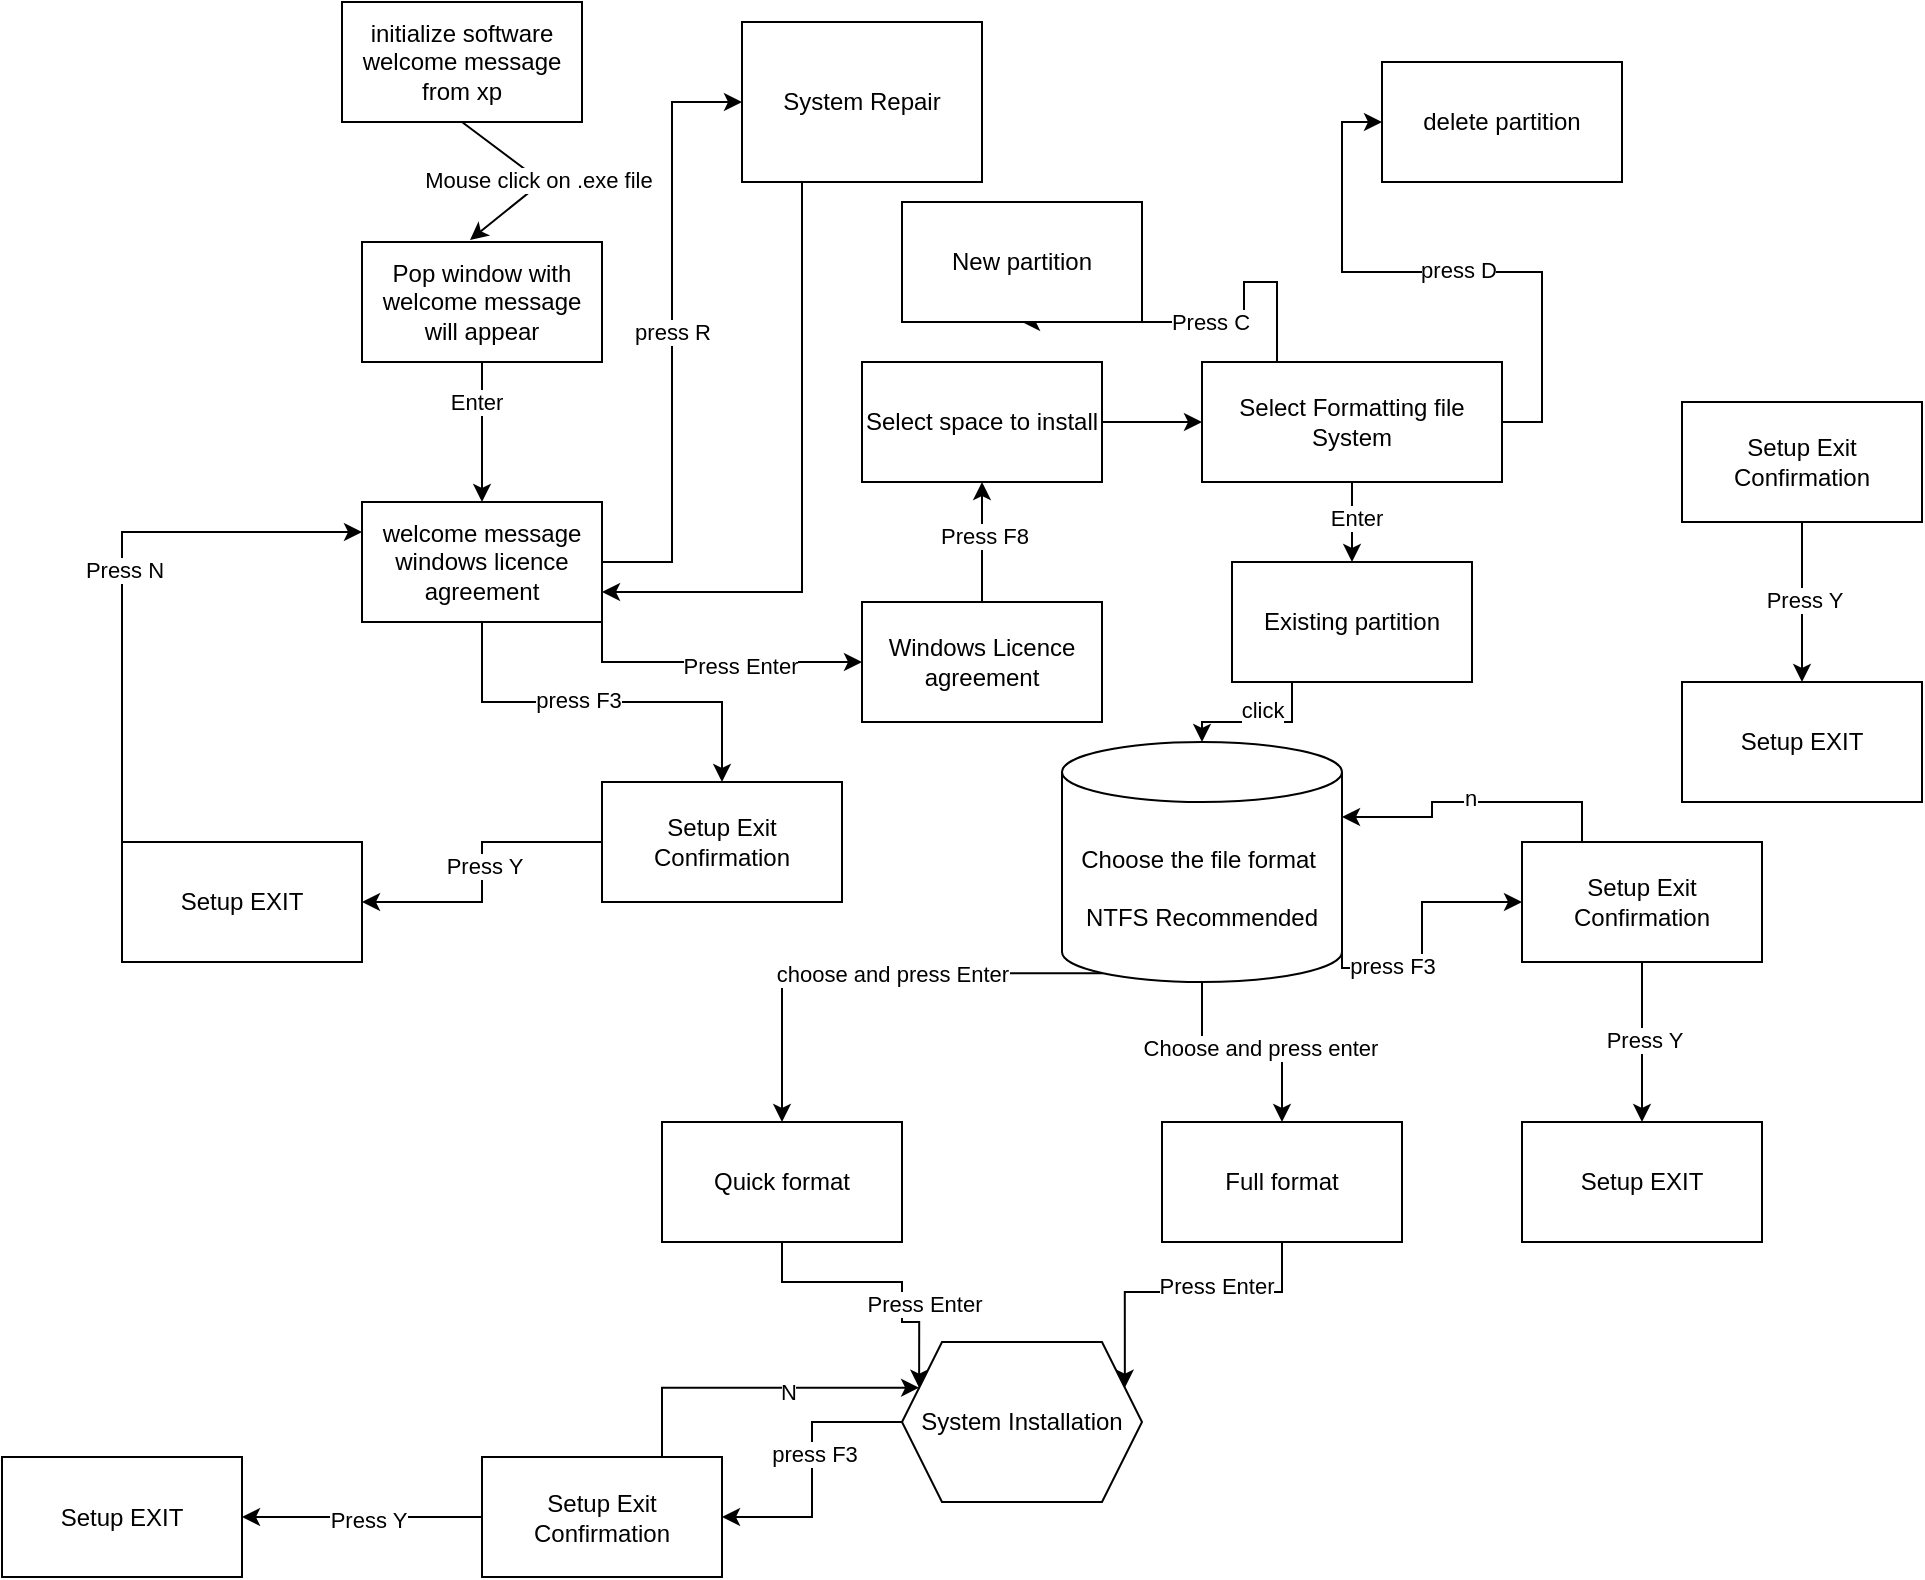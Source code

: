 <mxfile version="23.1.7" type="github">
  <diagram name="Page-1" id="2YBvvXClWsGukQMizWep">
    <mxGraphModel dx="1591" dy="1089" grid="1" gridSize="10" guides="1" tooltips="1" connect="1" arrows="1" fold="1" page="1" pageScale="1" pageWidth="1100" pageHeight="850" math="0" shadow="0">
      <root>
        <mxCell id="0" />
        <mxCell id="1" parent="0" />
        <mxCell id="S-r7GQF2_RwExeyJcbZk-1" value="initialize software&lt;br&gt;welcome message from xp" style="rounded=0;whiteSpace=wrap;html=1;" vertex="1" parent="1">
          <mxGeometry x="10" y="20" width="120" height="60" as="geometry" />
        </mxCell>
        <mxCell id="S-r7GQF2_RwExeyJcbZk-18" value="" style="edgeStyle=orthogonalEdgeStyle;rounded=0;orthogonalLoop=1;jettySize=auto;html=1;" edge="1" parent="1" source="S-r7GQF2_RwExeyJcbZk-2" target="S-r7GQF2_RwExeyJcbZk-17">
          <mxGeometry relative="1" as="geometry" />
        </mxCell>
        <mxCell id="S-r7GQF2_RwExeyJcbZk-25" value="press F3" style="edgeLabel;html=1;align=center;verticalAlign=middle;resizable=0;points=[];" vertex="1" connectable="0" parent="S-r7GQF2_RwExeyJcbZk-18">
          <mxGeometry x="-0.118" y="1" relative="1" as="geometry">
            <mxPoint as="offset" />
          </mxGeometry>
        </mxCell>
        <mxCell id="S-r7GQF2_RwExeyJcbZk-19" style="edgeStyle=orthogonalEdgeStyle;rounded=0;orthogonalLoop=1;jettySize=auto;html=1;exitX=1;exitY=1;exitDx=0;exitDy=0;" edge="1" parent="1" source="S-r7GQF2_RwExeyJcbZk-2" target="S-r7GQF2_RwExeyJcbZk-21">
          <mxGeometry relative="1" as="geometry">
            <mxPoint x="230" y="410" as="targetPoint" />
          </mxGeometry>
        </mxCell>
        <mxCell id="S-r7GQF2_RwExeyJcbZk-32" value="Press Enter" style="edgeLabel;html=1;align=center;verticalAlign=middle;resizable=0;points=[];" vertex="1" connectable="0" parent="S-r7GQF2_RwExeyJcbZk-19">
          <mxGeometry x="0.177" y="-2" relative="1" as="geometry">
            <mxPoint as="offset" />
          </mxGeometry>
        </mxCell>
        <mxCell id="S-r7GQF2_RwExeyJcbZk-20" value="press R" style="edgeStyle=orthogonalEdgeStyle;rounded=0;orthogonalLoop=1;jettySize=auto;html=1;exitX=1;exitY=0.5;exitDx=0;exitDy=0;entryX=0;entryY=0.5;entryDx=0;entryDy=0;" edge="1" parent="1" source="S-r7GQF2_RwExeyJcbZk-2" target="S-r7GQF2_RwExeyJcbZk-22">
          <mxGeometry relative="1" as="geometry">
            <mxPoint x="260" y="290" as="targetPoint" />
          </mxGeometry>
        </mxCell>
        <mxCell id="S-r7GQF2_RwExeyJcbZk-2" value="welcome message windows licence agreement" style="rounded=0;whiteSpace=wrap;html=1;" vertex="1" parent="1">
          <mxGeometry x="20" y="270" width="120" height="60" as="geometry" />
        </mxCell>
        <mxCell id="S-r7GQF2_RwExeyJcbZk-5" value="" style="edgeStyle=orthogonalEdgeStyle;rounded=0;orthogonalLoop=1;jettySize=auto;html=1;" edge="1" parent="1" source="S-r7GQF2_RwExeyJcbZk-3" target="S-r7GQF2_RwExeyJcbZk-2">
          <mxGeometry relative="1" as="geometry" />
        </mxCell>
        <mxCell id="S-r7GQF2_RwExeyJcbZk-15" value="Enter" style="edgeLabel;html=1;align=center;verticalAlign=middle;resizable=0;points=[];" vertex="1" connectable="0" parent="S-r7GQF2_RwExeyJcbZk-5">
          <mxGeometry x="-0.45" y="-3" relative="1" as="geometry">
            <mxPoint as="offset" />
          </mxGeometry>
        </mxCell>
        <mxCell id="S-r7GQF2_RwExeyJcbZk-3" value="Pop window with welcome message will appear" style="rounded=0;whiteSpace=wrap;html=1;" vertex="1" parent="1">
          <mxGeometry x="20" y="140" width="120" height="60" as="geometry" />
        </mxCell>
        <mxCell id="S-r7GQF2_RwExeyJcbZk-4" value="Mouse click on .exe file" style="endArrow=classic;html=1;rounded=0;entryX=0.45;entryY=-0.017;entryDx=0;entryDy=0;entryPerimeter=0;exitX=0.5;exitY=1;exitDx=0;exitDy=0;" edge="1" parent="1" source="S-r7GQF2_RwExeyJcbZk-1" target="S-r7GQF2_RwExeyJcbZk-3">
          <mxGeometry width="50" height="50" relative="1" as="geometry">
            <mxPoint x="340" y="310" as="sourcePoint" />
            <mxPoint x="390" y="260" as="targetPoint" />
            <Array as="points">
              <mxPoint x="110" y="110" />
            </Array>
          </mxGeometry>
        </mxCell>
        <mxCell id="S-r7GQF2_RwExeyJcbZk-28" value="" style="edgeStyle=orthogonalEdgeStyle;rounded=0;orthogonalLoop=1;jettySize=auto;html=1;" edge="1" parent="1" source="S-r7GQF2_RwExeyJcbZk-17" target="S-r7GQF2_RwExeyJcbZk-27">
          <mxGeometry relative="1" as="geometry" />
        </mxCell>
        <mxCell id="S-r7GQF2_RwExeyJcbZk-29" value="Press Y" style="edgeLabel;html=1;align=center;verticalAlign=middle;resizable=0;points=[];" vertex="1" connectable="0" parent="S-r7GQF2_RwExeyJcbZk-28">
          <mxGeometry x="-0.038" y="1" relative="1" as="geometry">
            <mxPoint as="offset" />
          </mxGeometry>
        </mxCell>
        <mxCell id="S-r7GQF2_RwExeyJcbZk-17" value="Setup Exit Confirmation" style="whiteSpace=wrap;html=1;rounded=0;" vertex="1" parent="1">
          <mxGeometry x="140" y="410" width="120" height="60" as="geometry" />
        </mxCell>
        <mxCell id="S-r7GQF2_RwExeyJcbZk-33" style="edgeStyle=orthogonalEdgeStyle;rounded=0;orthogonalLoop=1;jettySize=auto;html=1;exitX=0.5;exitY=0;exitDx=0;exitDy=0;entryX=0.5;entryY=1;entryDx=0;entryDy=0;" edge="1" parent="1" source="S-r7GQF2_RwExeyJcbZk-21" target="S-r7GQF2_RwExeyJcbZk-34">
          <mxGeometry relative="1" as="geometry">
            <mxPoint x="330.429" y="270" as="targetPoint" />
          </mxGeometry>
        </mxCell>
        <mxCell id="S-r7GQF2_RwExeyJcbZk-35" value="Press F8" style="edgeLabel;html=1;align=center;verticalAlign=middle;resizable=0;points=[];" vertex="1" connectable="0" parent="S-r7GQF2_RwExeyJcbZk-33">
          <mxGeometry x="0.11" y="-1" relative="1" as="geometry">
            <mxPoint as="offset" />
          </mxGeometry>
        </mxCell>
        <mxCell id="S-r7GQF2_RwExeyJcbZk-21" value="Windows Licence agreement" style="whiteSpace=wrap;html=1;rounded=0;" vertex="1" parent="1">
          <mxGeometry x="270" y="320" width="120" height="60" as="geometry" />
        </mxCell>
        <mxCell id="S-r7GQF2_RwExeyJcbZk-26" style="edgeStyle=orthogonalEdgeStyle;rounded=0;orthogonalLoop=1;jettySize=auto;html=1;exitX=0.25;exitY=1;exitDx=0;exitDy=0;entryX=1;entryY=0.75;entryDx=0;entryDy=0;" edge="1" parent="1" source="S-r7GQF2_RwExeyJcbZk-22" target="S-r7GQF2_RwExeyJcbZk-2">
          <mxGeometry relative="1" as="geometry" />
        </mxCell>
        <mxCell id="S-r7GQF2_RwExeyJcbZk-22" value="System Repair" style="whiteSpace=wrap;html=1;rounded=0;" vertex="1" parent="1">
          <mxGeometry x="210" y="30" width="120" height="80" as="geometry" />
        </mxCell>
        <mxCell id="S-r7GQF2_RwExeyJcbZk-30" style="edgeStyle=orthogonalEdgeStyle;rounded=0;orthogonalLoop=1;jettySize=auto;html=1;exitX=0;exitY=0;exitDx=0;exitDy=0;entryX=0;entryY=0.25;entryDx=0;entryDy=0;" edge="1" parent="1" source="S-r7GQF2_RwExeyJcbZk-27" target="S-r7GQF2_RwExeyJcbZk-2">
          <mxGeometry relative="1" as="geometry" />
        </mxCell>
        <mxCell id="S-r7GQF2_RwExeyJcbZk-31" value="Press N" style="edgeLabel;html=1;align=center;verticalAlign=middle;resizable=0;points=[];" vertex="1" connectable="0" parent="S-r7GQF2_RwExeyJcbZk-30">
          <mxGeometry x="-0.007" y="-1" relative="1" as="geometry">
            <mxPoint as="offset" />
          </mxGeometry>
        </mxCell>
        <mxCell id="S-r7GQF2_RwExeyJcbZk-27" value="Setup EXIT" style="whiteSpace=wrap;html=1;rounded=0;" vertex="1" parent="1">
          <mxGeometry x="-100" y="440" width="120" height="60" as="geometry" />
        </mxCell>
        <mxCell id="S-r7GQF2_RwExeyJcbZk-36" style="edgeStyle=orthogonalEdgeStyle;rounded=0;orthogonalLoop=1;jettySize=auto;html=1;exitX=1;exitY=0.5;exitDx=0;exitDy=0;" edge="1" parent="1" source="S-r7GQF2_RwExeyJcbZk-34" target="S-r7GQF2_RwExeyJcbZk-37">
          <mxGeometry relative="1" as="geometry">
            <mxPoint x="460" y="229.571" as="targetPoint" />
          </mxGeometry>
        </mxCell>
        <mxCell id="S-r7GQF2_RwExeyJcbZk-34" value="Select space to install" style="whiteSpace=wrap;html=1;rounded=0;" vertex="1" parent="1">
          <mxGeometry x="270" y="200" width="120" height="60" as="geometry" />
        </mxCell>
        <mxCell id="S-r7GQF2_RwExeyJcbZk-39" value="" style="edgeStyle=orthogonalEdgeStyle;rounded=0;orthogonalLoop=1;jettySize=auto;html=1;" edge="1" parent="1" source="S-r7GQF2_RwExeyJcbZk-37" target="S-r7GQF2_RwExeyJcbZk-38">
          <mxGeometry relative="1" as="geometry" />
        </mxCell>
        <mxCell id="S-r7GQF2_RwExeyJcbZk-40" value="Enter" style="edgeLabel;html=1;align=center;verticalAlign=middle;resizable=0;points=[];" vertex="1" connectable="0" parent="S-r7GQF2_RwExeyJcbZk-39">
          <mxGeometry x="-0.132" y="2" relative="1" as="geometry">
            <mxPoint as="offset" />
          </mxGeometry>
        </mxCell>
        <mxCell id="S-r7GQF2_RwExeyJcbZk-41" value="Press C" style="edgeStyle=orthogonalEdgeStyle;rounded=0;orthogonalLoop=1;jettySize=auto;html=1;exitX=0.25;exitY=0;exitDx=0;exitDy=0;entryX=0.5;entryY=1;entryDx=0;entryDy=0;" edge="1" parent="1" source="S-r7GQF2_RwExeyJcbZk-37" target="S-r7GQF2_RwExeyJcbZk-42">
          <mxGeometry relative="1" as="geometry">
            <mxPoint x="460" y="130" as="targetPoint" />
            <Array as="points">
              <mxPoint x="470" y="160" />
              <mxPoint x="461" y="160" />
              <mxPoint x="461" y="130" />
            </Array>
          </mxGeometry>
        </mxCell>
        <mxCell id="S-r7GQF2_RwExeyJcbZk-58" style="edgeStyle=orthogonalEdgeStyle;rounded=0;orthogonalLoop=1;jettySize=auto;html=1;exitX=1;exitY=0.5;exitDx=0;exitDy=0;entryX=0;entryY=0.5;entryDx=0;entryDy=0;" edge="1" parent="1" source="S-r7GQF2_RwExeyJcbZk-37" target="S-r7GQF2_RwExeyJcbZk-59">
          <mxGeometry relative="1" as="geometry">
            <mxPoint x="640" y="229.571" as="targetPoint" />
          </mxGeometry>
        </mxCell>
        <mxCell id="S-r7GQF2_RwExeyJcbZk-60" value="press D" style="edgeLabel;html=1;align=center;verticalAlign=middle;resizable=0;points=[];" vertex="1" connectable="0" parent="S-r7GQF2_RwExeyJcbZk-58">
          <mxGeometry x="-0.054" y="-1" relative="1" as="geometry">
            <mxPoint as="offset" />
          </mxGeometry>
        </mxCell>
        <mxCell id="S-r7GQF2_RwExeyJcbZk-37" value="Select Formatting file System" style="rounded=0;whiteSpace=wrap;html=1;" vertex="1" parent="1">
          <mxGeometry x="440" y="200" width="150" height="60" as="geometry" />
        </mxCell>
        <mxCell id="S-r7GQF2_RwExeyJcbZk-47" style="edgeStyle=orthogonalEdgeStyle;rounded=0;orthogonalLoop=1;jettySize=auto;html=1;exitX=0.25;exitY=1;exitDx=0;exitDy=0;" edge="1" parent="1" source="S-r7GQF2_RwExeyJcbZk-38" target="S-r7GQF2_RwExeyJcbZk-61">
          <mxGeometry relative="1" as="geometry">
            <mxPoint x="360" y="430" as="targetPoint" />
          </mxGeometry>
        </mxCell>
        <mxCell id="S-r7GQF2_RwExeyJcbZk-48" value="click&lt;div&gt;&lt;br/&gt;&lt;/div&gt;" style="edgeLabel;html=1;align=center;verticalAlign=middle;resizable=0;points=[];" vertex="1" connectable="0" parent="S-r7GQF2_RwExeyJcbZk-47">
          <mxGeometry x="-0.063" y="1" relative="1" as="geometry">
            <mxPoint as="offset" />
          </mxGeometry>
        </mxCell>
        <mxCell id="S-r7GQF2_RwExeyJcbZk-38" value="Existing partition" style="whiteSpace=wrap;html=1;rounded=0;" vertex="1" parent="1">
          <mxGeometry x="455" y="300" width="120" height="60" as="geometry" />
        </mxCell>
        <mxCell id="S-r7GQF2_RwExeyJcbZk-42" value="New partition" style="whiteSpace=wrap;html=1;rounded=0;" vertex="1" parent="1">
          <mxGeometry x="290" y="120" width="120" height="60" as="geometry" />
        </mxCell>
        <mxCell id="S-r7GQF2_RwExeyJcbZk-49" style="edgeStyle=orthogonalEdgeStyle;rounded=0;orthogonalLoop=1;jettySize=auto;html=1;exitX=0.145;exitY=1;exitDx=0;exitDy=-4.35;entryX=0.5;entryY=0;entryDx=0;entryDy=0;exitPerimeter=0;" edge="1" parent="1" source="S-r7GQF2_RwExeyJcbZk-61" target="S-r7GQF2_RwExeyJcbZk-51">
          <mxGeometry relative="1" as="geometry">
            <mxPoint x="280.0" y="580" as="targetPoint" />
            <mxPoint x="330" y="490" as="sourcePoint" />
          </mxGeometry>
        </mxCell>
        <mxCell id="S-r7GQF2_RwExeyJcbZk-53" value="choose and press Enter" style="edgeLabel;html=1;align=center;verticalAlign=middle;resizable=0;points=[];" vertex="1" connectable="0" parent="S-r7GQF2_RwExeyJcbZk-49">
          <mxGeometry x="-0.099" relative="1" as="geometry">
            <mxPoint as="offset" />
          </mxGeometry>
        </mxCell>
        <mxCell id="S-r7GQF2_RwExeyJcbZk-50" style="edgeStyle=orthogonalEdgeStyle;rounded=0;orthogonalLoop=1;jettySize=auto;html=1;" edge="1" parent="1" source="S-r7GQF2_RwExeyJcbZk-61" target="S-r7GQF2_RwExeyJcbZk-52">
          <mxGeometry relative="1" as="geometry">
            <mxPoint x="440.0" y="580" as="targetPoint" />
            <mxPoint x="390" y="490" as="sourcePoint" />
          </mxGeometry>
        </mxCell>
        <mxCell id="S-r7GQF2_RwExeyJcbZk-54" value="Choose and press enter" style="edgeLabel;html=1;align=center;verticalAlign=middle;resizable=0;points=[];" vertex="1" connectable="0" parent="S-r7GQF2_RwExeyJcbZk-50">
          <mxGeometry x="0.161" y="2" relative="1" as="geometry">
            <mxPoint as="offset" />
          </mxGeometry>
        </mxCell>
        <mxCell id="S-r7GQF2_RwExeyJcbZk-46" style="edgeStyle=orthogonalEdgeStyle;rounded=0;orthogonalLoop=1;jettySize=auto;html=1;exitX=0.5;exitY=1;exitDx=0;exitDy=0;" edge="1" parent="1">
          <mxGeometry relative="1" as="geometry">
            <mxPoint x="360" y="490" as="sourcePoint" />
            <mxPoint x="360" y="490" as="targetPoint" />
          </mxGeometry>
        </mxCell>
        <mxCell id="S-r7GQF2_RwExeyJcbZk-56" style="edgeStyle=orthogonalEdgeStyle;rounded=0;orthogonalLoop=1;jettySize=auto;html=1;exitX=0.5;exitY=1;exitDx=0;exitDy=0;entryX=0;entryY=0.25;entryDx=0;entryDy=0;" edge="1" parent="1" source="S-r7GQF2_RwExeyJcbZk-51" target="S-r7GQF2_RwExeyJcbZk-62">
          <mxGeometry relative="1" as="geometry">
            <mxPoint x="320" y="680" as="targetPoint" />
            <Array as="points">
              <mxPoint x="230" y="660" />
              <mxPoint x="290" y="660" />
              <mxPoint x="290" y="680" />
              <mxPoint x="299" y="680" />
            </Array>
          </mxGeometry>
        </mxCell>
        <mxCell id="S-r7GQF2_RwExeyJcbZk-63" value="Press Enter" style="edgeLabel;html=1;align=center;verticalAlign=middle;resizable=0;points=[];" vertex="1" connectable="0" parent="S-r7GQF2_RwExeyJcbZk-56">
          <mxGeometry x="0.535" y="10" relative="1" as="geometry">
            <mxPoint x="-8" y="-9" as="offset" />
          </mxGeometry>
        </mxCell>
        <mxCell id="S-r7GQF2_RwExeyJcbZk-51" value="Quick format" style="whiteSpace=wrap;html=1;rounded=0;" vertex="1" parent="1">
          <mxGeometry x="170" y="580" width="120" height="60" as="geometry" />
        </mxCell>
        <mxCell id="S-r7GQF2_RwExeyJcbZk-57" style="edgeStyle=orthogonalEdgeStyle;rounded=0;orthogonalLoop=1;jettySize=auto;html=1;exitX=0.5;exitY=1;exitDx=0;exitDy=0;entryX=1;entryY=0.25;entryDx=0;entryDy=0;" edge="1" parent="1" source="S-r7GQF2_RwExeyJcbZk-52" target="S-r7GQF2_RwExeyJcbZk-62">
          <mxGeometry relative="1" as="geometry">
            <mxPoint x="380" y="680" as="targetPoint" />
          </mxGeometry>
        </mxCell>
        <mxCell id="S-r7GQF2_RwExeyJcbZk-64" value="Press Enter" style="edgeLabel;html=1;align=center;verticalAlign=middle;resizable=0;points=[];" vertex="1" connectable="0" parent="S-r7GQF2_RwExeyJcbZk-57">
          <mxGeometry x="-0.215" y="-3" relative="1" as="geometry">
            <mxPoint x="1" as="offset" />
          </mxGeometry>
        </mxCell>
        <mxCell id="S-r7GQF2_RwExeyJcbZk-52" value="Full format" style="whiteSpace=wrap;html=1;rounded=0;" vertex="1" parent="1">
          <mxGeometry x="420" y="580" width="120" height="60" as="geometry" />
        </mxCell>
        <mxCell id="S-r7GQF2_RwExeyJcbZk-59" value="delete partition" style="whiteSpace=wrap;html=1;rounded=0;" vertex="1" parent="1">
          <mxGeometry x="530" y="50" width="120" height="60" as="geometry" />
        </mxCell>
        <mxCell id="S-r7GQF2_RwExeyJcbZk-61" value="Choose the file format&amp;nbsp;&lt;br&gt;&lt;br&gt;NTFS Recommended" style="shape=cylinder3;whiteSpace=wrap;html=1;boundedLbl=1;backgroundOutline=1;size=15;" vertex="1" parent="1">
          <mxGeometry x="370" y="390" width="140" height="120" as="geometry" />
        </mxCell>
        <mxCell id="S-r7GQF2_RwExeyJcbZk-62" value="System Installation" style="shape=hexagon;perimeter=hexagonPerimeter2;whiteSpace=wrap;html=1;fixedSize=1;" vertex="1" parent="1">
          <mxGeometry x="290" y="690" width="120" height="80" as="geometry" />
        </mxCell>
        <mxCell id="S-r7GQF2_RwExeyJcbZk-65" value="" style="edgeStyle=orthogonalEdgeStyle;rounded=0;orthogonalLoop=1;jettySize=auto;html=1;exitX=0;exitY=0.5;exitDx=0;exitDy=0;" edge="1" parent="1" target="S-r7GQF2_RwExeyJcbZk-69" source="S-r7GQF2_RwExeyJcbZk-62">
          <mxGeometry relative="1" as="geometry">
            <mxPoint x="20" y="667.5" as="sourcePoint" />
          </mxGeometry>
        </mxCell>
        <mxCell id="S-r7GQF2_RwExeyJcbZk-66" value="press F3" style="edgeLabel;html=1;align=center;verticalAlign=middle;resizable=0;points=[];" vertex="1" connectable="0" parent="S-r7GQF2_RwExeyJcbZk-65">
          <mxGeometry x="-0.118" y="1" relative="1" as="geometry">
            <mxPoint as="offset" />
          </mxGeometry>
        </mxCell>
        <mxCell id="S-r7GQF2_RwExeyJcbZk-67" value="" style="edgeStyle=orthogonalEdgeStyle;rounded=0;orthogonalLoop=1;jettySize=auto;html=1;" edge="1" parent="1" source="S-r7GQF2_RwExeyJcbZk-69" target="S-r7GQF2_RwExeyJcbZk-72">
          <mxGeometry relative="1" as="geometry" />
        </mxCell>
        <mxCell id="S-r7GQF2_RwExeyJcbZk-68" value="Press Y" style="edgeLabel;html=1;align=center;verticalAlign=middle;resizable=0;points=[];" vertex="1" connectable="0" parent="S-r7GQF2_RwExeyJcbZk-67">
          <mxGeometry x="-0.038" y="1" relative="1" as="geometry">
            <mxPoint as="offset" />
          </mxGeometry>
        </mxCell>
        <mxCell id="S-r7GQF2_RwExeyJcbZk-74" style="edgeStyle=orthogonalEdgeStyle;rounded=0;orthogonalLoop=1;jettySize=auto;html=1;exitX=0.75;exitY=0;exitDx=0;exitDy=0;entryX=0;entryY=0.25;entryDx=0;entryDy=0;" edge="1" parent="1" source="S-r7GQF2_RwExeyJcbZk-69" target="S-r7GQF2_RwExeyJcbZk-62">
          <mxGeometry relative="1" as="geometry" />
        </mxCell>
        <mxCell id="S-r7GQF2_RwExeyJcbZk-75" value="N" style="edgeLabel;html=1;align=center;verticalAlign=middle;resizable=0;points=[];" vertex="1" connectable="0" parent="S-r7GQF2_RwExeyJcbZk-74">
          <mxGeometry x="0.204" y="-2" relative="1" as="geometry">
            <mxPoint x="-1" as="offset" />
          </mxGeometry>
        </mxCell>
        <mxCell id="S-r7GQF2_RwExeyJcbZk-69" value="Setup Exit Confirmation" style="whiteSpace=wrap;html=1;rounded=0;" vertex="1" parent="1">
          <mxGeometry x="80" y="747.5" width="120" height="60" as="geometry" />
        </mxCell>
        <mxCell id="S-r7GQF2_RwExeyJcbZk-72" value="Setup EXIT" style="whiteSpace=wrap;html=1;rounded=0;" vertex="1" parent="1">
          <mxGeometry x="-160" y="747.5" width="120" height="60" as="geometry" />
        </mxCell>
        <mxCell id="S-r7GQF2_RwExeyJcbZk-76" value="" style="edgeStyle=orthogonalEdgeStyle;rounded=0;orthogonalLoop=1;jettySize=auto;html=1;entryX=0;entryY=0.5;entryDx=0;entryDy=0;exitX=1;exitY=0.5;exitDx=0;exitDy=0;exitPerimeter=0;" edge="1" parent="1" target="S-r7GQF2_RwExeyJcbZk-82" source="S-r7GQF2_RwExeyJcbZk-61">
          <mxGeometry relative="1" as="geometry">
            <mxPoint x="720" y="320" as="sourcePoint" />
            <mxPoint x="629.997" y="460" as="targetPoint" />
            <Array as="points">
              <mxPoint x="510" y="503" />
              <mxPoint x="550" y="503" />
              <mxPoint x="550" y="470" />
            </Array>
          </mxGeometry>
        </mxCell>
        <mxCell id="S-r7GQF2_RwExeyJcbZk-77" value="press F3" style="edgeLabel;html=1;align=center;verticalAlign=middle;resizable=0;points=[];" vertex="1" connectable="0" parent="S-r7GQF2_RwExeyJcbZk-76">
          <mxGeometry x="-0.118" y="1" relative="1" as="geometry">
            <mxPoint as="offset" />
          </mxGeometry>
        </mxCell>
        <mxCell id="S-r7GQF2_RwExeyJcbZk-78" value="" style="edgeStyle=orthogonalEdgeStyle;rounded=0;orthogonalLoop=1;jettySize=auto;html=1;" edge="1" parent="1" source="S-r7GQF2_RwExeyJcbZk-82" target="S-r7GQF2_RwExeyJcbZk-83">
          <mxGeometry relative="1" as="geometry" />
        </mxCell>
        <mxCell id="S-r7GQF2_RwExeyJcbZk-79" value="Press Y" style="edgeLabel;html=1;align=center;verticalAlign=middle;resizable=0;points=[];" vertex="1" connectable="0" parent="S-r7GQF2_RwExeyJcbZk-78">
          <mxGeometry x="-0.038" y="1" relative="1" as="geometry">
            <mxPoint as="offset" />
          </mxGeometry>
        </mxCell>
        <mxCell id="S-r7GQF2_RwExeyJcbZk-82" value="Setup Exit Confirmation" style="whiteSpace=wrap;html=1;rounded=0;" vertex="1" parent="1">
          <mxGeometry x="600" y="440" width="120" height="60" as="geometry" />
        </mxCell>
        <mxCell id="S-r7GQF2_RwExeyJcbZk-83" value="Setup EXIT" style="whiteSpace=wrap;html=1;rounded=0;" vertex="1" parent="1">
          <mxGeometry x="600" y="580" width="120" height="60" as="geometry" />
        </mxCell>
        <mxCell id="S-r7GQF2_RwExeyJcbZk-85" style="edgeStyle=orthogonalEdgeStyle;rounded=0;orthogonalLoop=1;jettySize=auto;html=1;exitX=0.25;exitY=0;exitDx=0;exitDy=0;entryX=1;entryY=0;entryDx=0;entryDy=37.5;entryPerimeter=0;" edge="1" parent="1" source="S-r7GQF2_RwExeyJcbZk-82" target="S-r7GQF2_RwExeyJcbZk-61">
          <mxGeometry relative="1" as="geometry" />
        </mxCell>
        <mxCell id="S-r7GQF2_RwExeyJcbZk-86" value="n" style="edgeLabel;html=1;align=center;verticalAlign=middle;resizable=0;points=[];" vertex="1" connectable="0" parent="S-r7GQF2_RwExeyJcbZk-85">
          <mxGeometry x="0.036" y="-2" relative="1" as="geometry">
            <mxPoint as="offset" />
          </mxGeometry>
        </mxCell>
        <mxCell id="S-r7GQF2_RwExeyJcbZk-87" value="" style="edgeStyle=orthogonalEdgeStyle;rounded=0;orthogonalLoop=1;jettySize=auto;html=1;" edge="1" parent="1" source="S-r7GQF2_RwExeyJcbZk-89" target="S-r7GQF2_RwExeyJcbZk-90">
          <mxGeometry relative="1" as="geometry" />
        </mxCell>
        <mxCell id="S-r7GQF2_RwExeyJcbZk-88" value="Press Y" style="edgeLabel;html=1;align=center;verticalAlign=middle;resizable=0;points=[];" vertex="1" connectable="0" parent="S-r7GQF2_RwExeyJcbZk-87">
          <mxGeometry x="-0.038" y="1" relative="1" as="geometry">
            <mxPoint as="offset" />
          </mxGeometry>
        </mxCell>
        <mxCell id="S-r7GQF2_RwExeyJcbZk-89" value="Setup Exit Confirmation" style="whiteSpace=wrap;html=1;rounded=0;" vertex="1" parent="1">
          <mxGeometry x="680" y="220" width="120" height="60" as="geometry" />
        </mxCell>
        <mxCell id="S-r7GQF2_RwExeyJcbZk-90" value="Setup EXIT" style="whiteSpace=wrap;html=1;rounded=0;" vertex="1" parent="1">
          <mxGeometry x="680" y="360" width="120" height="60" as="geometry" />
        </mxCell>
      </root>
    </mxGraphModel>
  </diagram>
</mxfile>
